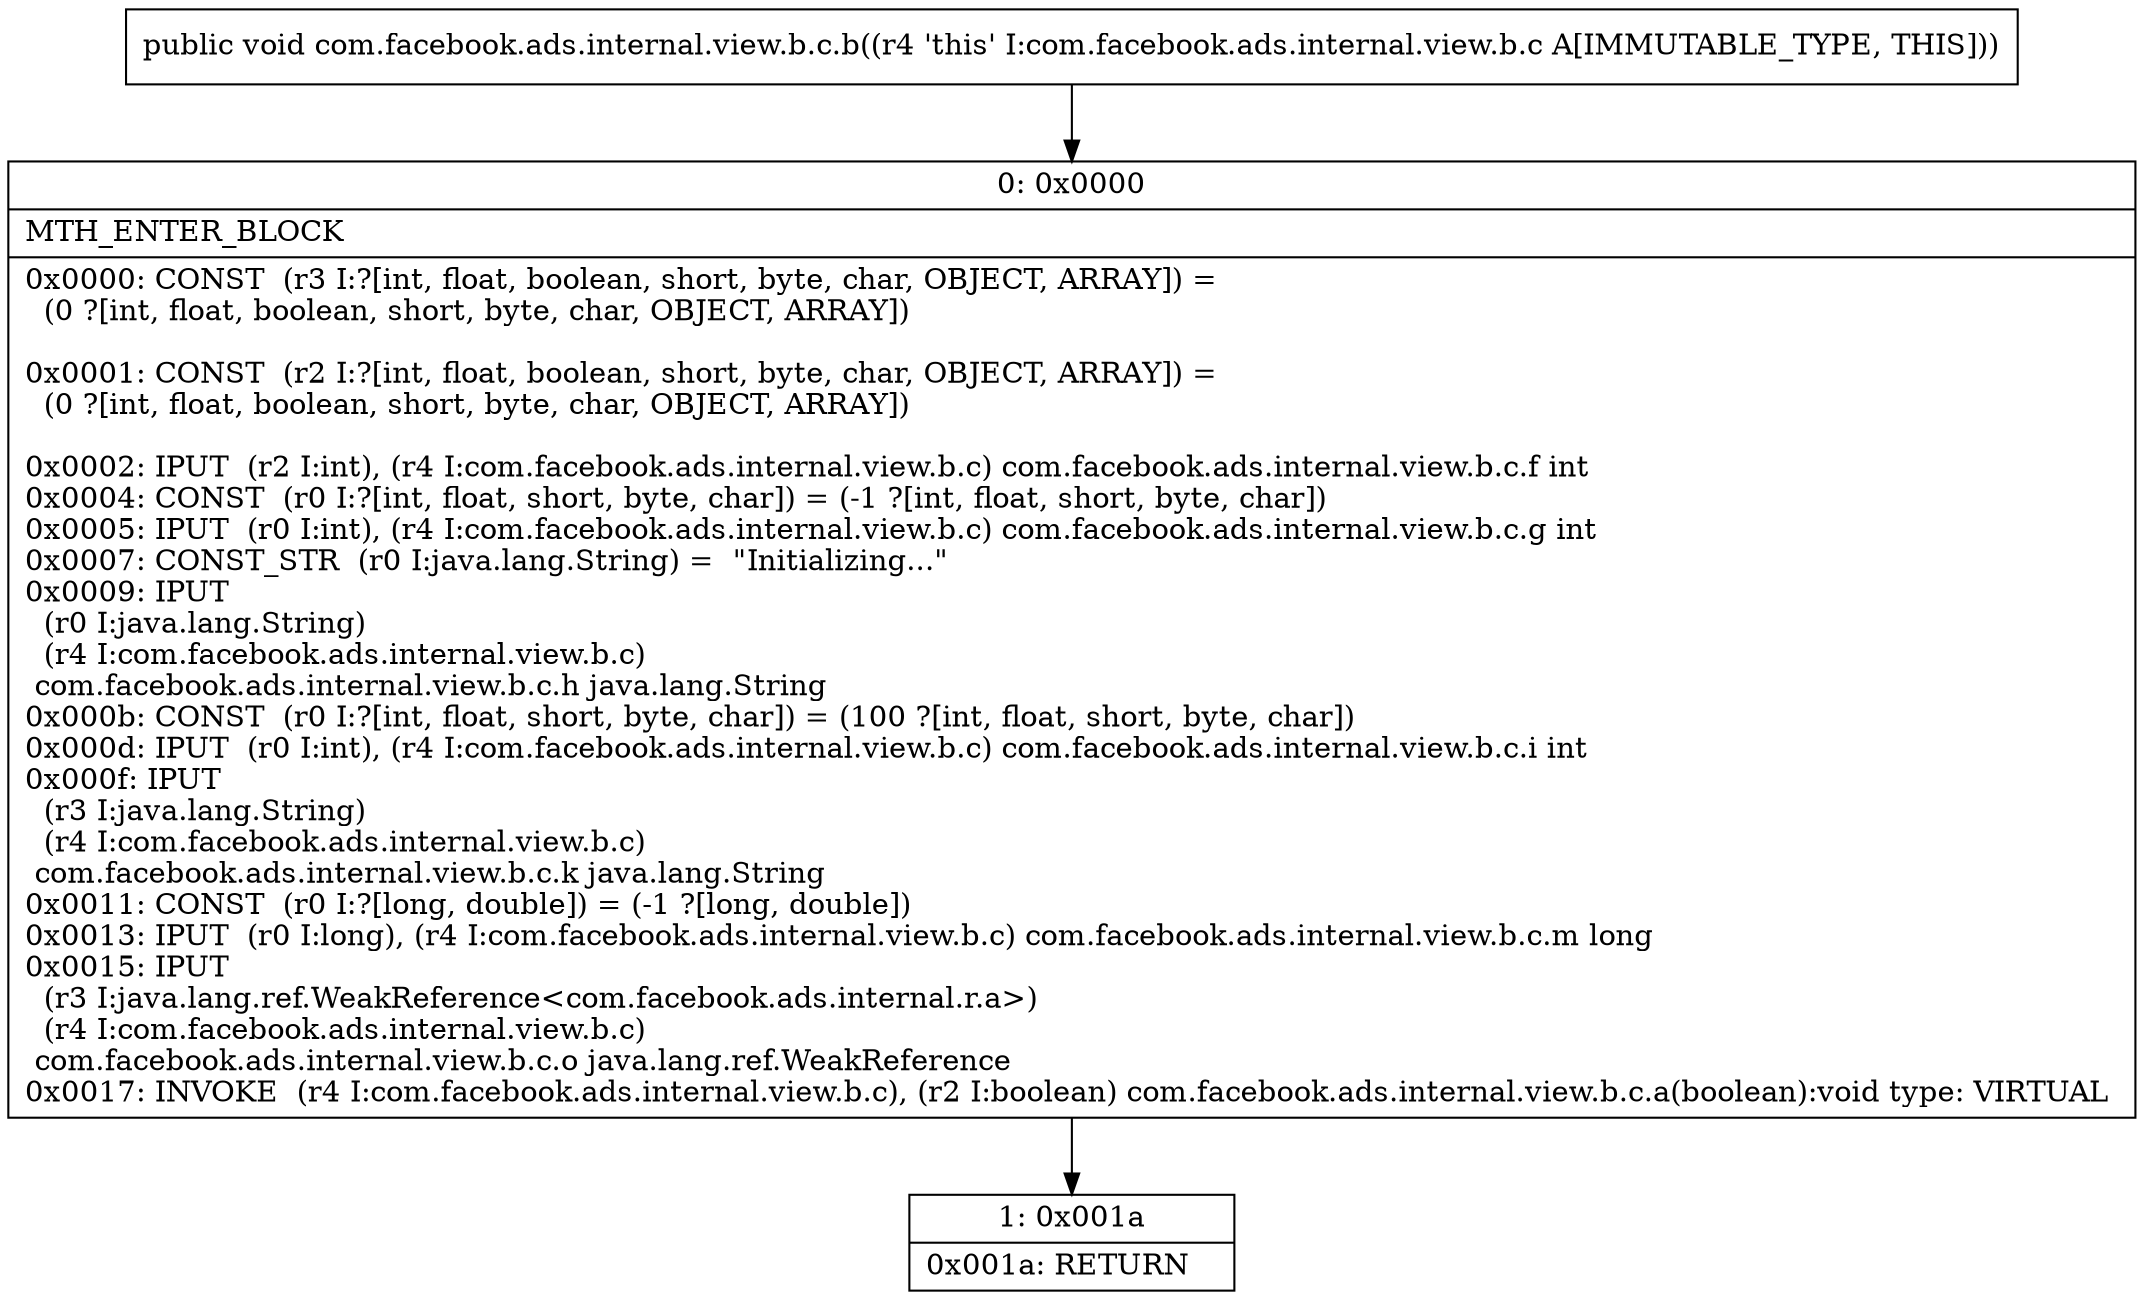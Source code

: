 digraph "CFG forcom.facebook.ads.internal.view.b.c.b()V" {
Node_0 [shape=record,label="{0\:\ 0x0000|MTH_ENTER_BLOCK\l|0x0000: CONST  (r3 I:?[int, float, boolean, short, byte, char, OBJECT, ARRAY]) = \l  (0 ?[int, float, boolean, short, byte, char, OBJECT, ARRAY])\l \l0x0001: CONST  (r2 I:?[int, float, boolean, short, byte, char, OBJECT, ARRAY]) = \l  (0 ?[int, float, boolean, short, byte, char, OBJECT, ARRAY])\l \l0x0002: IPUT  (r2 I:int), (r4 I:com.facebook.ads.internal.view.b.c) com.facebook.ads.internal.view.b.c.f int \l0x0004: CONST  (r0 I:?[int, float, short, byte, char]) = (\-1 ?[int, float, short, byte, char]) \l0x0005: IPUT  (r0 I:int), (r4 I:com.facebook.ads.internal.view.b.c) com.facebook.ads.internal.view.b.c.g int \l0x0007: CONST_STR  (r0 I:java.lang.String) =  \"Initializing...\" \l0x0009: IPUT  \l  (r0 I:java.lang.String)\l  (r4 I:com.facebook.ads.internal.view.b.c)\l com.facebook.ads.internal.view.b.c.h java.lang.String \l0x000b: CONST  (r0 I:?[int, float, short, byte, char]) = (100 ?[int, float, short, byte, char]) \l0x000d: IPUT  (r0 I:int), (r4 I:com.facebook.ads.internal.view.b.c) com.facebook.ads.internal.view.b.c.i int \l0x000f: IPUT  \l  (r3 I:java.lang.String)\l  (r4 I:com.facebook.ads.internal.view.b.c)\l com.facebook.ads.internal.view.b.c.k java.lang.String \l0x0011: CONST  (r0 I:?[long, double]) = (\-1 ?[long, double]) \l0x0013: IPUT  (r0 I:long), (r4 I:com.facebook.ads.internal.view.b.c) com.facebook.ads.internal.view.b.c.m long \l0x0015: IPUT  \l  (r3 I:java.lang.ref.WeakReference\<com.facebook.ads.internal.r.a\>)\l  (r4 I:com.facebook.ads.internal.view.b.c)\l com.facebook.ads.internal.view.b.c.o java.lang.ref.WeakReference \l0x0017: INVOKE  (r4 I:com.facebook.ads.internal.view.b.c), (r2 I:boolean) com.facebook.ads.internal.view.b.c.a(boolean):void type: VIRTUAL \l}"];
Node_1 [shape=record,label="{1\:\ 0x001a|0x001a: RETURN   \l}"];
MethodNode[shape=record,label="{public void com.facebook.ads.internal.view.b.c.b((r4 'this' I:com.facebook.ads.internal.view.b.c A[IMMUTABLE_TYPE, THIS])) }"];
MethodNode -> Node_0;
Node_0 -> Node_1;
}

